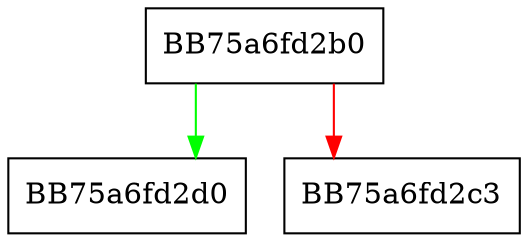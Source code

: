 digraph _Buy_nonzero {
  node [shape="box"];
  graph [splines=ortho];
  BB75a6fd2b0 -> BB75a6fd2d0 [color="green"];
  BB75a6fd2b0 -> BB75a6fd2c3 [color="red"];
}